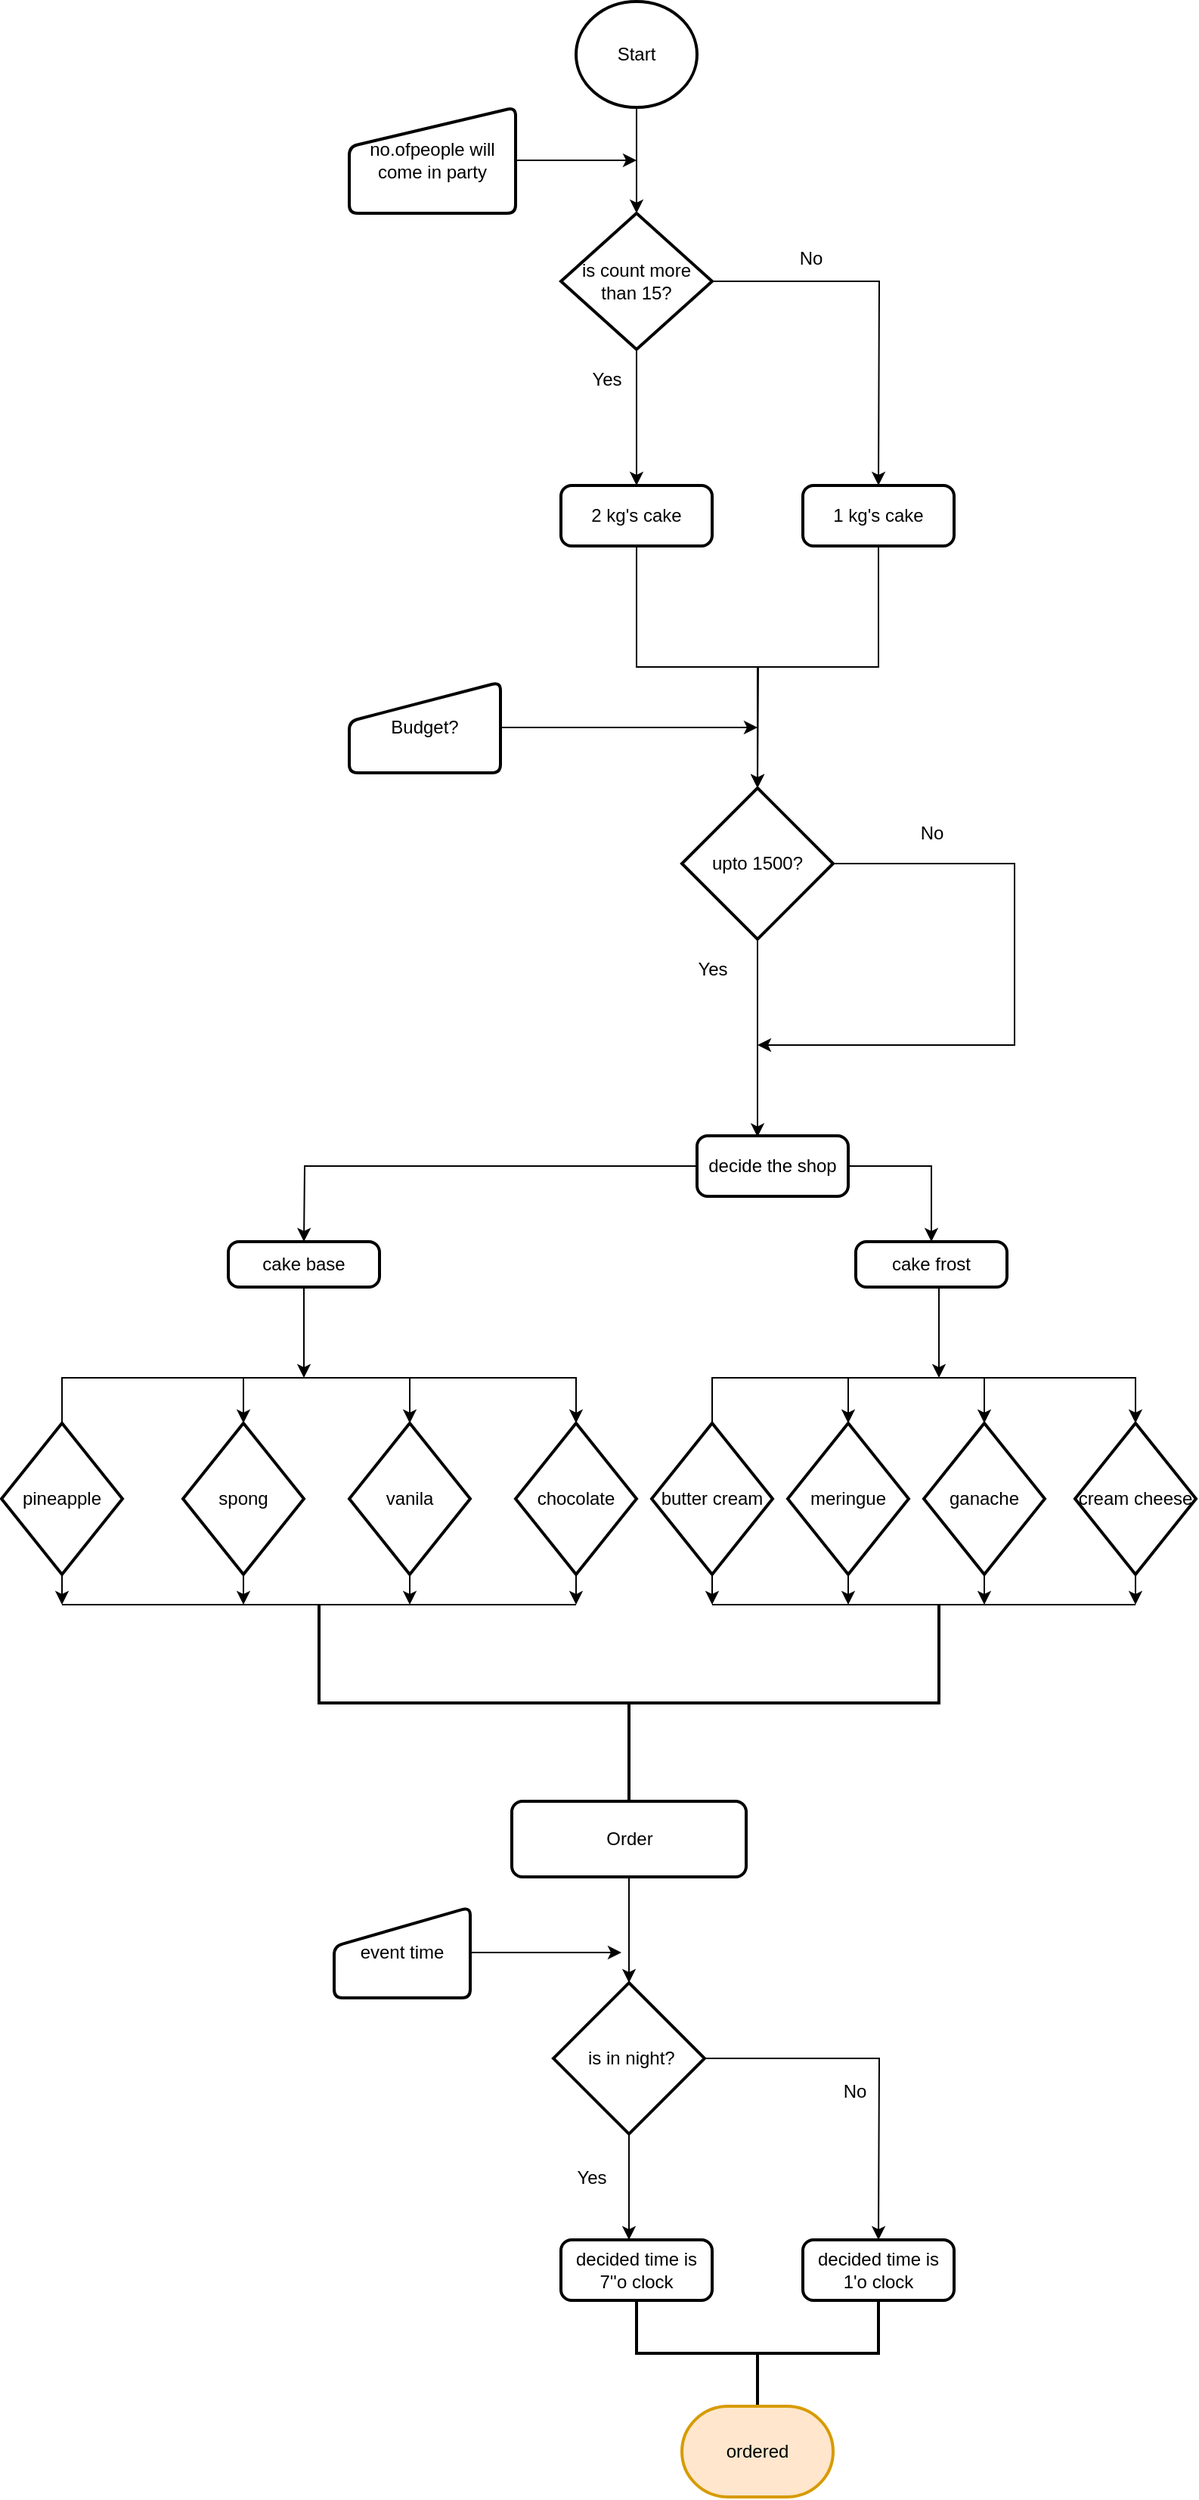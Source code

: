 <mxfile version="12.4.3" type="google" pages="1"><diagram id="EYCgs9tW9lwChi6yaAHS" name="Page-1"><mxGraphModel dx="1718" dy="482" grid="1" gridSize="10" guides="1" tooltips="1" connect="1" arrows="1" fold="1" page="1" pageScale="1" pageWidth="850" pageHeight="1100" math="0" shadow="0"><root><mxCell id="0"/><mxCell id="1" parent="0"/><mxCell id="r7Qh_ugSd7K3Ob5oLkuh-8" style="edgeStyle=orthogonalEdgeStyle;rounded=0;orthogonalLoop=1;jettySize=auto;html=1;" edge="1" parent="1" source="r7Qh_ugSd7K3Ob5oLkuh-1" target="r7Qh_ugSd7K3Ob5oLkuh-7"><mxGeometry relative="1" as="geometry"/></mxCell><mxCell id="r7Qh_ugSd7K3Ob5oLkuh-1" value="Start" style="strokeWidth=2;html=1;shape=mxgraph.flowchart.start_2;whiteSpace=wrap;" vertex="1" parent="1"><mxGeometry x="360" y="40" width="80" height="70" as="geometry"/></mxCell><mxCell id="r7Qh_ugSd7K3Ob5oLkuh-4" style="edgeStyle=orthogonalEdgeStyle;rounded=0;orthogonalLoop=1;jettySize=auto;html=1;exitX=0.5;exitY=1;exitDx=0;exitDy=0;exitPerimeter=0;" edge="1" parent="1" source="r7Qh_ugSd7K3Ob5oLkuh-1" target="r7Qh_ugSd7K3Ob5oLkuh-1"><mxGeometry relative="1" as="geometry"/></mxCell><mxCell id="r7Qh_ugSd7K3Ob5oLkuh-10" style="edgeStyle=orthogonalEdgeStyle;rounded=0;orthogonalLoop=1;jettySize=auto;html=1;" edge="1" parent="1" source="r7Qh_ugSd7K3Ob5oLkuh-6"><mxGeometry relative="1" as="geometry"><mxPoint x="400" y="145" as="targetPoint"/></mxGeometry></mxCell><mxCell id="r7Qh_ugSd7K3Ob5oLkuh-6" value="no.ofpeople will come in party" style="html=1;strokeWidth=2;shape=manualInput;whiteSpace=wrap;rounded=1;size=26;arcSize=11;" vertex="1" parent="1"><mxGeometry x="210" y="110" width="110" height="70" as="geometry"/></mxCell><mxCell id="r7Qh_ugSd7K3Ob5oLkuh-12" style="edgeStyle=orthogonalEdgeStyle;rounded=0;orthogonalLoop=1;jettySize=auto;html=1;" edge="1" parent="1" source="r7Qh_ugSd7K3Ob5oLkuh-7"><mxGeometry relative="1" as="geometry"><mxPoint x="560" y="360" as="targetPoint"/></mxGeometry></mxCell><mxCell id="r7Qh_ugSd7K3Ob5oLkuh-16" style="edgeStyle=orthogonalEdgeStyle;rounded=0;orthogonalLoop=1;jettySize=auto;html=1;" edge="1" parent="1" source="r7Qh_ugSd7K3Ob5oLkuh-7"><mxGeometry relative="1" as="geometry"><mxPoint x="400" y="360" as="targetPoint"/></mxGeometry></mxCell><mxCell id="r7Qh_ugSd7K3Ob5oLkuh-7" value="is count more than 15?" style="strokeWidth=2;html=1;shape=mxgraph.flowchart.decision;whiteSpace=wrap;" vertex="1" parent="1"><mxGeometry x="350" y="180" width="100" height="90" as="geometry"/></mxCell><mxCell id="r7Qh_ugSd7K3Ob5oLkuh-15" value="No" style="text;html=1;align=center;verticalAlign=middle;resizable=0;points=[];;autosize=1;" vertex="1" parent="1"><mxGeometry x="500" y="200" width="30" height="20" as="geometry"/></mxCell><mxCell id="r7Qh_ugSd7K3Ob5oLkuh-17" value="Yes" style="text;html=1;align=center;verticalAlign=middle;resizable=0;points=[];;autosize=1;" vertex="1" parent="1"><mxGeometry x="360" y="280" width="40" height="20" as="geometry"/></mxCell><mxCell id="r7Qh_ugSd7K3Ob5oLkuh-22" style="edgeStyle=orthogonalEdgeStyle;rounded=0;orthogonalLoop=1;jettySize=auto;html=1;exitX=0.5;exitY=1;exitDx=0;exitDy=0;" edge="1" parent="1" source="r7Qh_ugSd7K3Ob5oLkuh-18"><mxGeometry relative="1" as="geometry"><mxPoint x="480" y="560" as="targetPoint"/></mxGeometry></mxCell><mxCell id="r7Qh_ugSd7K3Ob5oLkuh-18" value="2 kg's cake" style="rounded=1;whiteSpace=wrap;html=1;absoluteArcSize=1;arcSize=14;strokeWidth=2;" vertex="1" parent="1"><mxGeometry x="350" y="360" width="100" height="40" as="geometry"/></mxCell><mxCell id="r7Qh_ugSd7K3Ob5oLkuh-27" style="edgeStyle=orthogonalEdgeStyle;rounded=0;orthogonalLoop=1;jettySize=auto;html=1;" edge="1" parent="1" source="r7Qh_ugSd7K3Ob5oLkuh-19"><mxGeometry relative="1" as="geometry"><mxPoint x="480" y="560" as="targetPoint"/><Array as="points"><mxPoint x="560" y="480"/><mxPoint x="480" y="480"/><mxPoint x="480" y="560"/></Array></mxGeometry></mxCell><mxCell id="r7Qh_ugSd7K3Ob5oLkuh-19" value="1 kg's cake" style="rounded=1;whiteSpace=wrap;html=1;absoluteArcSize=1;arcSize=14;strokeWidth=2;" vertex="1" parent="1"><mxGeometry x="510" y="360" width="100" height="40" as="geometry"/></mxCell><mxCell id="r7Qh_ugSd7K3Ob5oLkuh-28" style="edgeStyle=orthogonalEdgeStyle;rounded=0;orthogonalLoop=1;jettySize=auto;html=1;" edge="1" parent="1" source="r7Qh_ugSd7K3Ob5oLkuh-21"><mxGeometry relative="1" as="geometry"><mxPoint x="480" y="520" as="targetPoint"/></mxGeometry></mxCell><mxCell id="r7Qh_ugSd7K3Ob5oLkuh-21" value="Budget?" style="html=1;strokeWidth=2;shape=manualInput;whiteSpace=wrap;rounded=1;size=26;arcSize=11;" vertex="1" parent="1"><mxGeometry x="210" y="490" width="100" height="60" as="geometry"/></mxCell><mxCell id="r7Qh_ugSd7K3Ob5oLkuh-44" style="edgeStyle=orthogonalEdgeStyle;rounded=0;orthogonalLoop=1;jettySize=auto;html=1;exitX=0.5;exitY=1;exitDx=0;exitDy=0;exitPerimeter=0;entryX=0.4;entryY=0.02;entryDx=0;entryDy=0;entryPerimeter=0;" edge="1" parent="1" source="r7Qh_ugSd7K3Ob5oLkuh-29" target="r7Qh_ugSd7K3Ob5oLkuh-40"><mxGeometry relative="1" as="geometry"/></mxCell><mxCell id="r7Qh_ugSd7K3Ob5oLkuh-49" style="edgeStyle=orthogonalEdgeStyle;rounded=0;orthogonalLoop=1;jettySize=auto;html=1;exitX=1;exitY=0.5;exitDx=0;exitDy=0;exitPerimeter=0;" edge="1" parent="1" source="r7Qh_ugSd7K3Ob5oLkuh-29"><mxGeometry relative="1" as="geometry"><mxPoint x="480" y="730" as="targetPoint"/><Array as="points"><mxPoint x="650" y="610"/><mxPoint x="650" y="730"/></Array></mxGeometry></mxCell><mxCell id="r7Qh_ugSd7K3Ob5oLkuh-29" value="upto 1500?" style="strokeWidth=2;html=1;shape=mxgraph.flowchart.decision;whiteSpace=wrap;" vertex="1" parent="1"><mxGeometry x="430" y="560" width="100" height="100" as="geometry"/></mxCell><mxCell id="r7Qh_ugSd7K3Ob5oLkuh-33" value="Yes" style="text;html=1;align=center;verticalAlign=middle;resizable=0;points=[];;autosize=1;" vertex="1" parent="1"><mxGeometry x="430" y="670" width="40" height="20" as="geometry"/></mxCell><mxCell id="r7Qh_ugSd7K3Ob5oLkuh-34" value="No" style="text;html=1;align=center;verticalAlign=middle;resizable=0;points=[];;autosize=1;" vertex="1" parent="1"><mxGeometry x="580" y="580" width="30" height="20" as="geometry"/></mxCell><mxCell id="r7Qh_ugSd7K3Ob5oLkuh-70" style="edgeStyle=orthogonalEdgeStyle;rounded=0;orthogonalLoop=1;jettySize=auto;html=1;entryX=0.5;entryY=0;entryDx=0;entryDy=0;entryPerimeter=0;exitX=0.5;exitY=0;exitDx=0;exitDy=0;exitPerimeter=0;" edge="1" parent="1" source="r7Qh_ugSd7K3Ob5oLkuh-56" target="r7Qh_ugSd7K3Ob5oLkuh-63"><mxGeometry relative="1" as="geometry"><mxPoint x="180" y="950" as="targetPoint"/><Array as="points"><mxPoint x="20" y="950"/><mxPoint x="360" y="950"/></Array></mxGeometry></mxCell><mxCell id="r7Qh_ugSd7K3Ob5oLkuh-82" value="" style="edgeStyle=orthogonalEdgeStyle;rounded=0;orthogonalLoop=1;jettySize=auto;html=1;" edge="1" parent="1" source="r7Qh_ugSd7K3Ob5oLkuh-36"><mxGeometry relative="1" as="geometry"><mxPoint x="180" y="950" as="targetPoint"/><Array as="points"><mxPoint x="180" y="930"/><mxPoint x="180" y="930"/></Array></mxGeometry></mxCell><mxCell id="r7Qh_ugSd7K3Ob5oLkuh-36" value="cake base" style="rounded=1;whiteSpace=wrap;html=1;absoluteArcSize=1;arcSize=14;strokeWidth=2;" vertex="1" parent="1"><mxGeometry x="130" y="860" width="100" height="30" as="geometry"/></mxCell><mxCell id="r7Qh_ugSd7K3Ob5oLkuh-60" style="edgeStyle=orthogonalEdgeStyle;rounded=0;orthogonalLoop=1;jettySize=auto;html=1;" edge="1" parent="1" source="r7Qh_ugSd7K3Ob5oLkuh-38"><mxGeometry relative="1" as="geometry"><mxPoint x="600" y="950" as="targetPoint"/><Array as="points"><mxPoint x="600" y="910"/><mxPoint x="600" y="910"/></Array></mxGeometry></mxCell><mxCell id="r7Qh_ugSd7K3Ob5oLkuh-54" style="edgeStyle=orthogonalEdgeStyle;rounded=0;orthogonalLoop=1;jettySize=auto;html=1;" edge="1" parent="1" source="r7Qh_ugSd7K3Ob5oLkuh-40"><mxGeometry relative="1" as="geometry"><mxPoint x="180" y="860" as="targetPoint"/></mxGeometry></mxCell><mxCell id="r7Qh_ugSd7K3Ob5oLkuh-40" value="decide the shop" style="rounded=1;whiteSpace=wrap;html=1;absoluteArcSize=1;arcSize=14;strokeWidth=2;" vertex="1" parent="1"><mxGeometry x="440" y="790" width="100" height="40" as="geometry"/></mxCell><mxCell id="r7Qh_ugSd7K3Ob5oLkuh-99" style="edgeStyle=orthogonalEdgeStyle;rounded=0;orthogonalLoop=1;jettySize=auto;html=1;exitX=0.5;exitY=1;exitDx=0;exitDy=0;exitPerimeter=0;" edge="1" parent="1" source="r7Qh_ugSd7K3Ob5oLkuh-56"><mxGeometry relative="1" as="geometry"><mxPoint x="20" y="1100" as="targetPoint"/></mxGeometry></mxCell><mxCell id="r7Qh_ugSd7K3Ob5oLkuh-56" value="pineapple" style="strokeWidth=2;html=1;shape=mxgraph.flowchart.decision;whiteSpace=wrap;" vertex="1" parent="1"><mxGeometry x="-20" y="980" width="80" height="100" as="geometry"/></mxCell><mxCell id="r7Qh_ugSd7K3Ob5oLkuh-96" style="edgeStyle=orthogonalEdgeStyle;rounded=0;orthogonalLoop=1;jettySize=auto;html=1;exitX=0.5;exitY=1;exitDx=0;exitDy=0;exitPerimeter=0;" edge="1" parent="1" source="r7Qh_ugSd7K3Ob5oLkuh-63"><mxGeometry relative="1" as="geometry"><mxPoint x="360" y="1100" as="targetPoint"/></mxGeometry></mxCell><mxCell id="r7Qh_ugSd7K3Ob5oLkuh-63" value="chocolate" style="strokeWidth=2;html=1;shape=mxgraph.flowchart.decision;whiteSpace=wrap;" vertex="1" parent="1"><mxGeometry x="320" y="980" width="80" height="100" as="geometry"/></mxCell><mxCell id="r7Qh_ugSd7K3Ob5oLkuh-97" style="edgeStyle=orthogonalEdgeStyle;rounded=0;orthogonalLoop=1;jettySize=auto;html=1;exitX=0.5;exitY=1;exitDx=0;exitDy=0;exitPerimeter=0;" edge="1" parent="1" source="r7Qh_ugSd7K3Ob5oLkuh-71"><mxGeometry relative="1" as="geometry"><mxPoint x="250" y="1100" as="targetPoint"/></mxGeometry></mxCell><mxCell id="r7Qh_ugSd7K3Ob5oLkuh-71" value="vanila" style="strokeWidth=2;html=1;shape=mxgraph.flowchart.decision;whiteSpace=wrap;" vertex="1" parent="1"><mxGeometry x="210" y="980" width="80" height="100" as="geometry"/></mxCell><mxCell id="r7Qh_ugSd7K3Ob5oLkuh-98" style="edgeStyle=orthogonalEdgeStyle;rounded=0;orthogonalLoop=1;jettySize=auto;html=1;exitX=0.5;exitY=1;exitDx=0;exitDy=0;exitPerimeter=0;" edge="1" parent="1" source="r7Qh_ugSd7K3Ob5oLkuh-73"><mxGeometry relative="1" as="geometry"><mxPoint x="140" y="1100" as="targetPoint"/></mxGeometry></mxCell><mxCell id="r7Qh_ugSd7K3Ob5oLkuh-73" value="spong" style="strokeWidth=2;html=1;shape=mxgraph.flowchart.decision;whiteSpace=wrap;" vertex="1" parent="1"><mxGeometry x="100" y="980" width="80" height="100" as="geometry"/></mxCell><mxCell id="r7Qh_ugSd7K3Ob5oLkuh-84" value="" style="endArrow=classic;html=1;" edge="1" parent="1" target="r7Qh_ugSd7K3Ob5oLkuh-73"><mxGeometry width="50" height="50" relative="1" as="geometry"><mxPoint x="140" y="950" as="sourcePoint"/><mxPoint x="40" y="1290" as="targetPoint"/></mxGeometry></mxCell><mxCell id="r7Qh_ugSd7K3Ob5oLkuh-85" value="" style="endArrow=classic;html=1;" edge="1" parent="1" target="r7Qh_ugSd7K3Ob5oLkuh-71"><mxGeometry width="50" height="50" relative="1" as="geometry"><mxPoint x="250" y="950" as="sourcePoint"/><mxPoint x="40" y="1290" as="targetPoint"/></mxGeometry></mxCell><mxCell id="r7Qh_ugSd7K3Ob5oLkuh-88" style="edgeStyle=orthogonalEdgeStyle;rounded=0;orthogonalLoop=1;jettySize=auto;html=1;entryX=0.5;entryY=0;entryDx=0;entryDy=0;entryPerimeter=0;exitX=0.5;exitY=0;exitDx=0;exitDy=0;exitPerimeter=0;" edge="1" parent="1" source="r7Qh_ugSd7K3Ob5oLkuh-89" target="r7Qh_ugSd7K3Ob5oLkuh-90"><mxGeometry relative="1" as="geometry"><mxPoint x="190" y="960" as="targetPoint"/><Array as="points"><mxPoint x="450" y="950"/><mxPoint x="730" y="950"/></Array></mxGeometry></mxCell><mxCell id="r7Qh_ugSd7K3Ob5oLkuh-103" style="edgeStyle=orthogonalEdgeStyle;rounded=0;orthogonalLoop=1;jettySize=auto;html=1;" edge="1" parent="1" source="r7Qh_ugSd7K3Ob5oLkuh-89"><mxGeometry relative="1" as="geometry"><mxPoint x="450" y="1100" as="targetPoint"/></mxGeometry></mxCell><mxCell id="r7Qh_ugSd7K3Ob5oLkuh-89" value="butter cream" style="strokeWidth=2;html=1;shape=mxgraph.flowchart.decision;whiteSpace=wrap;" vertex="1" parent="1"><mxGeometry x="410" y="980" width="80" height="100" as="geometry"/></mxCell><mxCell id="r7Qh_ugSd7K3Ob5oLkuh-100" style="edgeStyle=orthogonalEdgeStyle;rounded=0;orthogonalLoop=1;jettySize=auto;html=1;exitX=0.5;exitY=1;exitDx=0;exitDy=0;exitPerimeter=0;" edge="1" parent="1" source="r7Qh_ugSd7K3Ob5oLkuh-90"><mxGeometry relative="1" as="geometry"><mxPoint x="730" y="1100" as="targetPoint"/></mxGeometry></mxCell><mxCell id="r7Qh_ugSd7K3Ob5oLkuh-90" value="cream cheese" style="strokeWidth=2;html=1;shape=mxgraph.flowchart.decision;whiteSpace=wrap;" vertex="1" parent="1"><mxGeometry x="690" y="980" width="80" height="100" as="geometry"/></mxCell><mxCell id="r7Qh_ugSd7K3Ob5oLkuh-101" style="edgeStyle=orthogonalEdgeStyle;rounded=0;orthogonalLoop=1;jettySize=auto;html=1;exitX=0.5;exitY=1;exitDx=0;exitDy=0;exitPerimeter=0;" edge="1" parent="1" source="r7Qh_ugSd7K3Ob5oLkuh-91"><mxGeometry relative="1" as="geometry"><mxPoint x="630" y="1100" as="targetPoint"/></mxGeometry></mxCell><mxCell id="r7Qh_ugSd7K3Ob5oLkuh-91" value="ganache" style="strokeWidth=2;html=1;shape=mxgraph.flowchart.decision;whiteSpace=wrap;" vertex="1" parent="1"><mxGeometry x="590" y="980" width="80" height="100" as="geometry"/></mxCell><mxCell id="r7Qh_ugSd7K3Ob5oLkuh-102" style="edgeStyle=orthogonalEdgeStyle;rounded=0;orthogonalLoop=1;jettySize=auto;html=1;exitX=0.5;exitY=1;exitDx=0;exitDy=0;exitPerimeter=0;" edge="1" parent="1" source="r7Qh_ugSd7K3Ob5oLkuh-92"><mxGeometry relative="1" as="geometry"><mxPoint x="540" y="1100" as="targetPoint"/></mxGeometry></mxCell><mxCell id="r7Qh_ugSd7K3Ob5oLkuh-92" value="meringue" style="strokeWidth=2;html=1;shape=mxgraph.flowchart.decision;whiteSpace=wrap;" vertex="1" parent="1"><mxGeometry x="500" y="980" width="80" height="100" as="geometry"/></mxCell><mxCell id="r7Qh_ugSd7K3Ob5oLkuh-93" value="" style="endArrow=classic;html=1;" edge="1" parent="1" target="r7Qh_ugSd7K3Ob5oLkuh-92"><mxGeometry width="50" height="50" relative="1" as="geometry"><mxPoint x="540" y="950" as="sourcePoint"/><mxPoint x="50" y="1300" as="targetPoint"/><Array as="points"><mxPoint x="540" y="980"/></Array></mxGeometry></mxCell><mxCell id="r7Qh_ugSd7K3Ob5oLkuh-94" value="" style="endArrow=classic;html=1;" edge="1" parent="1" target="r7Qh_ugSd7K3Ob5oLkuh-91"><mxGeometry width="50" height="50" relative="1" as="geometry"><mxPoint x="630" y="950" as="sourcePoint"/><mxPoint x="50" y="1300" as="targetPoint"/><Array as="points"><mxPoint x="630" y="970"/></Array></mxGeometry></mxCell><mxCell id="r7Qh_ugSd7K3Ob5oLkuh-38" value="cake frost" style="rounded=1;whiteSpace=wrap;html=1;absoluteArcSize=1;arcSize=14;strokeWidth=2;" vertex="1" parent="1"><mxGeometry x="545" y="860" width="100" height="30" as="geometry"/></mxCell><mxCell id="r7Qh_ugSd7K3Ob5oLkuh-95" style="edgeStyle=orthogonalEdgeStyle;rounded=0;orthogonalLoop=1;jettySize=auto;html=1;" edge="1" parent="1" source="r7Qh_ugSd7K3Ob5oLkuh-40" target="r7Qh_ugSd7K3Ob5oLkuh-38"><mxGeometry relative="1" as="geometry"><mxPoint x="600" y="890" as="targetPoint"/><mxPoint x="540" y="810" as="sourcePoint"/></mxGeometry></mxCell><mxCell id="r7Qh_ugSd7K3Ob5oLkuh-104" value="" style="endArrow=none;html=1;" edge="1" parent="1"><mxGeometry width="50" height="50" relative="1" as="geometry"><mxPoint x="450" y="1100" as="sourcePoint"/><mxPoint x="730" y="1100" as="targetPoint"/><Array as="points"><mxPoint x="590" y="1100"/></Array></mxGeometry></mxCell><mxCell id="r7Qh_ugSd7K3Ob5oLkuh-105" value="" style="endArrow=none;html=1;" edge="1" parent="1"><mxGeometry width="50" height="50" relative="1" as="geometry"><mxPoint x="20" y="1100" as="sourcePoint"/><mxPoint x="360" y="1100" as="targetPoint"/></mxGeometry></mxCell><mxCell id="r7Qh_ugSd7K3Ob5oLkuh-112" value="" style="strokeWidth=2;html=1;shape=mxgraph.flowchart.annotation_2;align=left;labelPosition=right;pointerEvents=1;direction=north;" vertex="1" parent="1"><mxGeometry x="190" y="1100" width="410" height="130" as="geometry"/></mxCell><mxCell id="r7Qh_ugSd7K3Ob5oLkuh-115" style="edgeStyle=orthogonalEdgeStyle;rounded=0;orthogonalLoop=1;jettySize=auto;html=1;" edge="1" parent="1" source="r7Qh_ugSd7K3Ob5oLkuh-113" target="r7Qh_ugSd7K3Ob5oLkuh-112"><mxGeometry relative="1" as="geometry"/></mxCell><mxCell id="r7Qh_ugSd7K3Ob5oLkuh-116" style="edgeStyle=orthogonalEdgeStyle;rounded=0;orthogonalLoop=1;jettySize=auto;html=1;" edge="1" parent="1" source="r7Qh_ugSd7K3Ob5oLkuh-113" target="r7Qh_ugSd7K3Ob5oLkuh-112"><mxGeometry relative="1" as="geometry"/></mxCell><mxCell id="r7Qh_ugSd7K3Ob5oLkuh-117" style="edgeStyle=orthogonalEdgeStyle;rounded=0;orthogonalLoop=1;jettySize=auto;html=1;" edge="1" parent="1" source="r7Qh_ugSd7K3Ob5oLkuh-113" target="r7Qh_ugSd7K3Ob5oLkuh-112"><mxGeometry relative="1" as="geometry"/></mxCell><mxCell id="r7Qh_ugSd7K3Ob5oLkuh-118" style="edgeStyle=orthogonalEdgeStyle;rounded=0;orthogonalLoop=1;jettySize=auto;html=1;" edge="1" parent="1" source="r7Qh_ugSd7K3Ob5oLkuh-113" target="r7Qh_ugSd7K3Ob5oLkuh-112"><mxGeometry relative="1" as="geometry"/></mxCell><mxCell id="r7Qh_ugSd7K3Ob5oLkuh-113" value="Order" style="rounded=1;whiteSpace=wrap;html=1;absoluteArcSize=1;arcSize=14;strokeWidth=2;" vertex="1" parent="1"><mxGeometry x="317.5" y="1230" width="155" height="50" as="geometry"/></mxCell><mxCell id="r7Qh_ugSd7K3Ob5oLkuh-119" value="" style="endArrow=classic;html=1;exitX=0.5;exitY=1;exitDx=0;exitDy=0;" edge="1" parent="1" source="r7Qh_ugSd7K3Ob5oLkuh-113"><mxGeometry width="50" height="50" relative="1" as="geometry"><mxPoint x="-20" y="1350" as="sourcePoint"/><mxPoint x="395" y="1350" as="targetPoint"/></mxGeometry></mxCell><mxCell id="r7Qh_ugSd7K3Ob5oLkuh-124" style="edgeStyle=orthogonalEdgeStyle;rounded=0;orthogonalLoop=1;jettySize=auto;html=1;" edge="1" parent="1" source="r7Qh_ugSd7K3Ob5oLkuh-120"><mxGeometry relative="1" as="geometry"><mxPoint x="395" y="1520" as="targetPoint"/></mxGeometry></mxCell><mxCell id="r7Qh_ugSd7K3Ob5oLkuh-125" style="edgeStyle=orthogonalEdgeStyle;rounded=0;orthogonalLoop=1;jettySize=auto;html=1;" edge="1" parent="1" source="r7Qh_ugSd7K3Ob5oLkuh-120"><mxGeometry relative="1" as="geometry"><mxPoint x="560" y="1520" as="targetPoint"/></mxGeometry></mxCell><mxCell id="r7Qh_ugSd7K3Ob5oLkuh-120" value="&amp;nbsp;is in night?" style="strokeWidth=2;html=1;shape=mxgraph.flowchart.decision;whiteSpace=wrap;" vertex="1" parent="1"><mxGeometry x="345" y="1350" width="100" height="100" as="geometry"/></mxCell><mxCell id="r7Qh_ugSd7K3Ob5oLkuh-123" style="edgeStyle=orthogonalEdgeStyle;rounded=0;orthogonalLoop=1;jettySize=auto;html=1;" edge="1" parent="1" source="r7Qh_ugSd7K3Ob5oLkuh-121"><mxGeometry relative="1" as="geometry"><mxPoint x="390" y="1330" as="targetPoint"/></mxGeometry></mxCell><mxCell id="r7Qh_ugSd7K3Ob5oLkuh-121" value="event time" style="html=1;strokeWidth=2;shape=manualInput;whiteSpace=wrap;rounded=1;size=26;arcSize=11;" vertex="1" parent="1"><mxGeometry x="200" y="1300" width="90" height="60" as="geometry"/></mxCell><mxCell id="r7Qh_ugSd7K3Ob5oLkuh-127" value="No" style="text;html=1;align=center;verticalAlign=middle;resizable=0;points=[];;autosize=1;" vertex="1" parent="1"><mxGeometry x="529" y="1412" width="30" height="20" as="geometry"/></mxCell><mxCell id="r7Qh_ugSd7K3Ob5oLkuh-129" value="Yes" style="text;html=1;align=center;verticalAlign=middle;resizable=0;points=[];;autosize=1;" vertex="1" parent="1"><mxGeometry x="350" y="1469" width="40" height="20" as="geometry"/></mxCell><mxCell id="r7Qh_ugSd7K3Ob5oLkuh-130" value="decided time is 7''o clock" style="rounded=1;whiteSpace=wrap;html=1;absoluteArcSize=1;arcSize=14;strokeWidth=2;" vertex="1" parent="1"><mxGeometry x="350" y="1520" width="100" height="40" as="geometry"/></mxCell><mxCell id="r7Qh_ugSd7K3Ob5oLkuh-131" value="decided time is 1'o clock" style="rounded=1;whiteSpace=wrap;html=1;absoluteArcSize=1;arcSize=14;strokeWidth=2;" vertex="1" parent="1"><mxGeometry x="510" y="1520" width="100" height="40" as="geometry"/></mxCell><mxCell id="r7Qh_ugSd7K3Ob5oLkuh-132" value="" style="strokeWidth=2;html=1;shape=mxgraph.flowchart.annotation_2;align=left;labelPosition=right;pointerEvents=1;direction=north;" vertex="1" parent="1"><mxGeometry x="400" y="1560" width="160" height="70" as="geometry"/></mxCell><mxCell id="r7Qh_ugSd7K3Ob5oLkuh-133" value="ordered" style="strokeWidth=2;html=1;shape=mxgraph.flowchart.terminator;whiteSpace=wrap;fillColor=#ffe6cc;strokeColor=#d79b00;" vertex="1" parent="1"><mxGeometry x="430" y="1630" width="100" height="60" as="geometry"/></mxCell></root></mxGraphModel></diagram></mxfile>